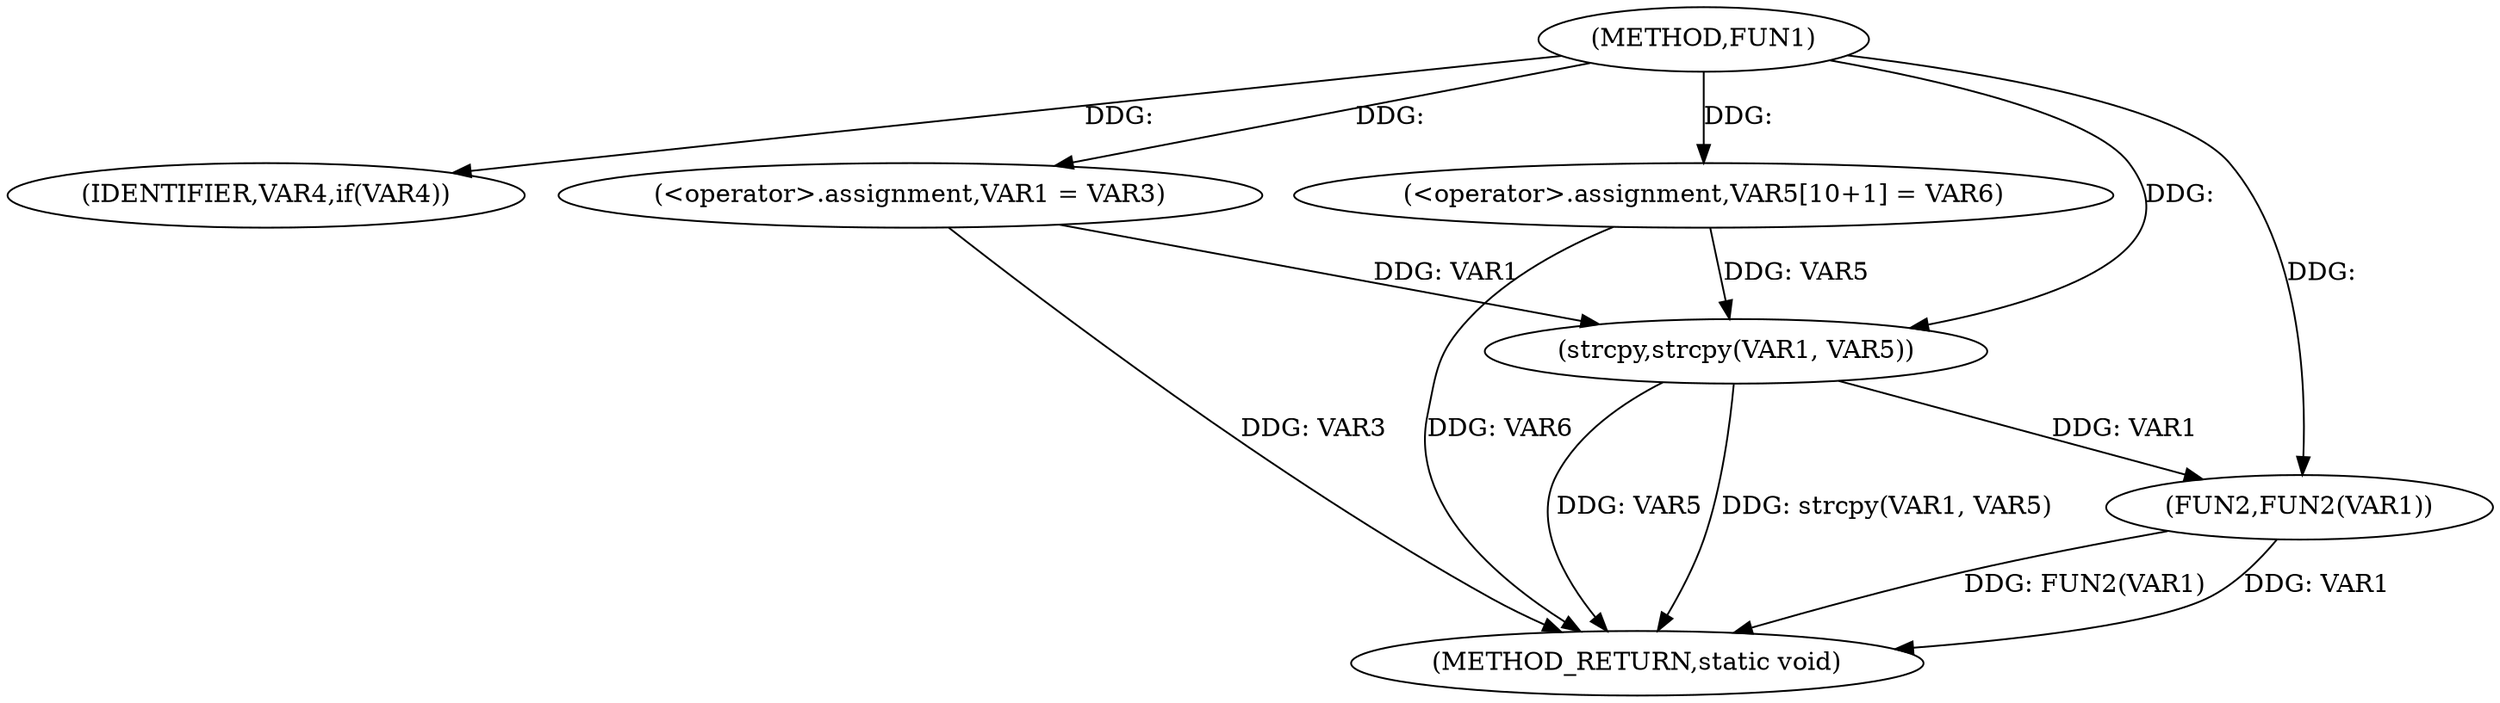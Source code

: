 digraph FUN1 {  
"1000100" [label = "(METHOD,FUN1)" ]
"1000121" [label = "(METHOD_RETURN,static void)" ]
"1000106" [label = "(IDENTIFIER,VAR4,if(VAR4))" ]
"1000108" [label = "(<operator>.assignment,VAR1 = VAR3)" ]
"1000113" [label = "(<operator>.assignment,VAR5[10+1] = VAR6)" ]
"1000116" [label = "(strcpy,strcpy(VAR1, VAR5))" ]
"1000119" [label = "(FUN2,FUN2(VAR1))" ]
  "1000113" -> "1000121"  [ label = "DDG: VAR6"] 
  "1000116" -> "1000121"  [ label = "DDG: VAR5"] 
  "1000119" -> "1000121"  [ label = "DDG: FUN2(VAR1)"] 
  "1000116" -> "1000121"  [ label = "DDG: strcpy(VAR1, VAR5)"] 
  "1000108" -> "1000121"  [ label = "DDG: VAR3"] 
  "1000119" -> "1000121"  [ label = "DDG: VAR1"] 
  "1000100" -> "1000106"  [ label = "DDG: "] 
  "1000100" -> "1000108"  [ label = "DDG: "] 
  "1000100" -> "1000113"  [ label = "DDG: "] 
  "1000108" -> "1000116"  [ label = "DDG: VAR1"] 
  "1000100" -> "1000116"  [ label = "DDG: "] 
  "1000113" -> "1000116"  [ label = "DDG: VAR5"] 
  "1000116" -> "1000119"  [ label = "DDG: VAR1"] 
  "1000100" -> "1000119"  [ label = "DDG: "] 
}
